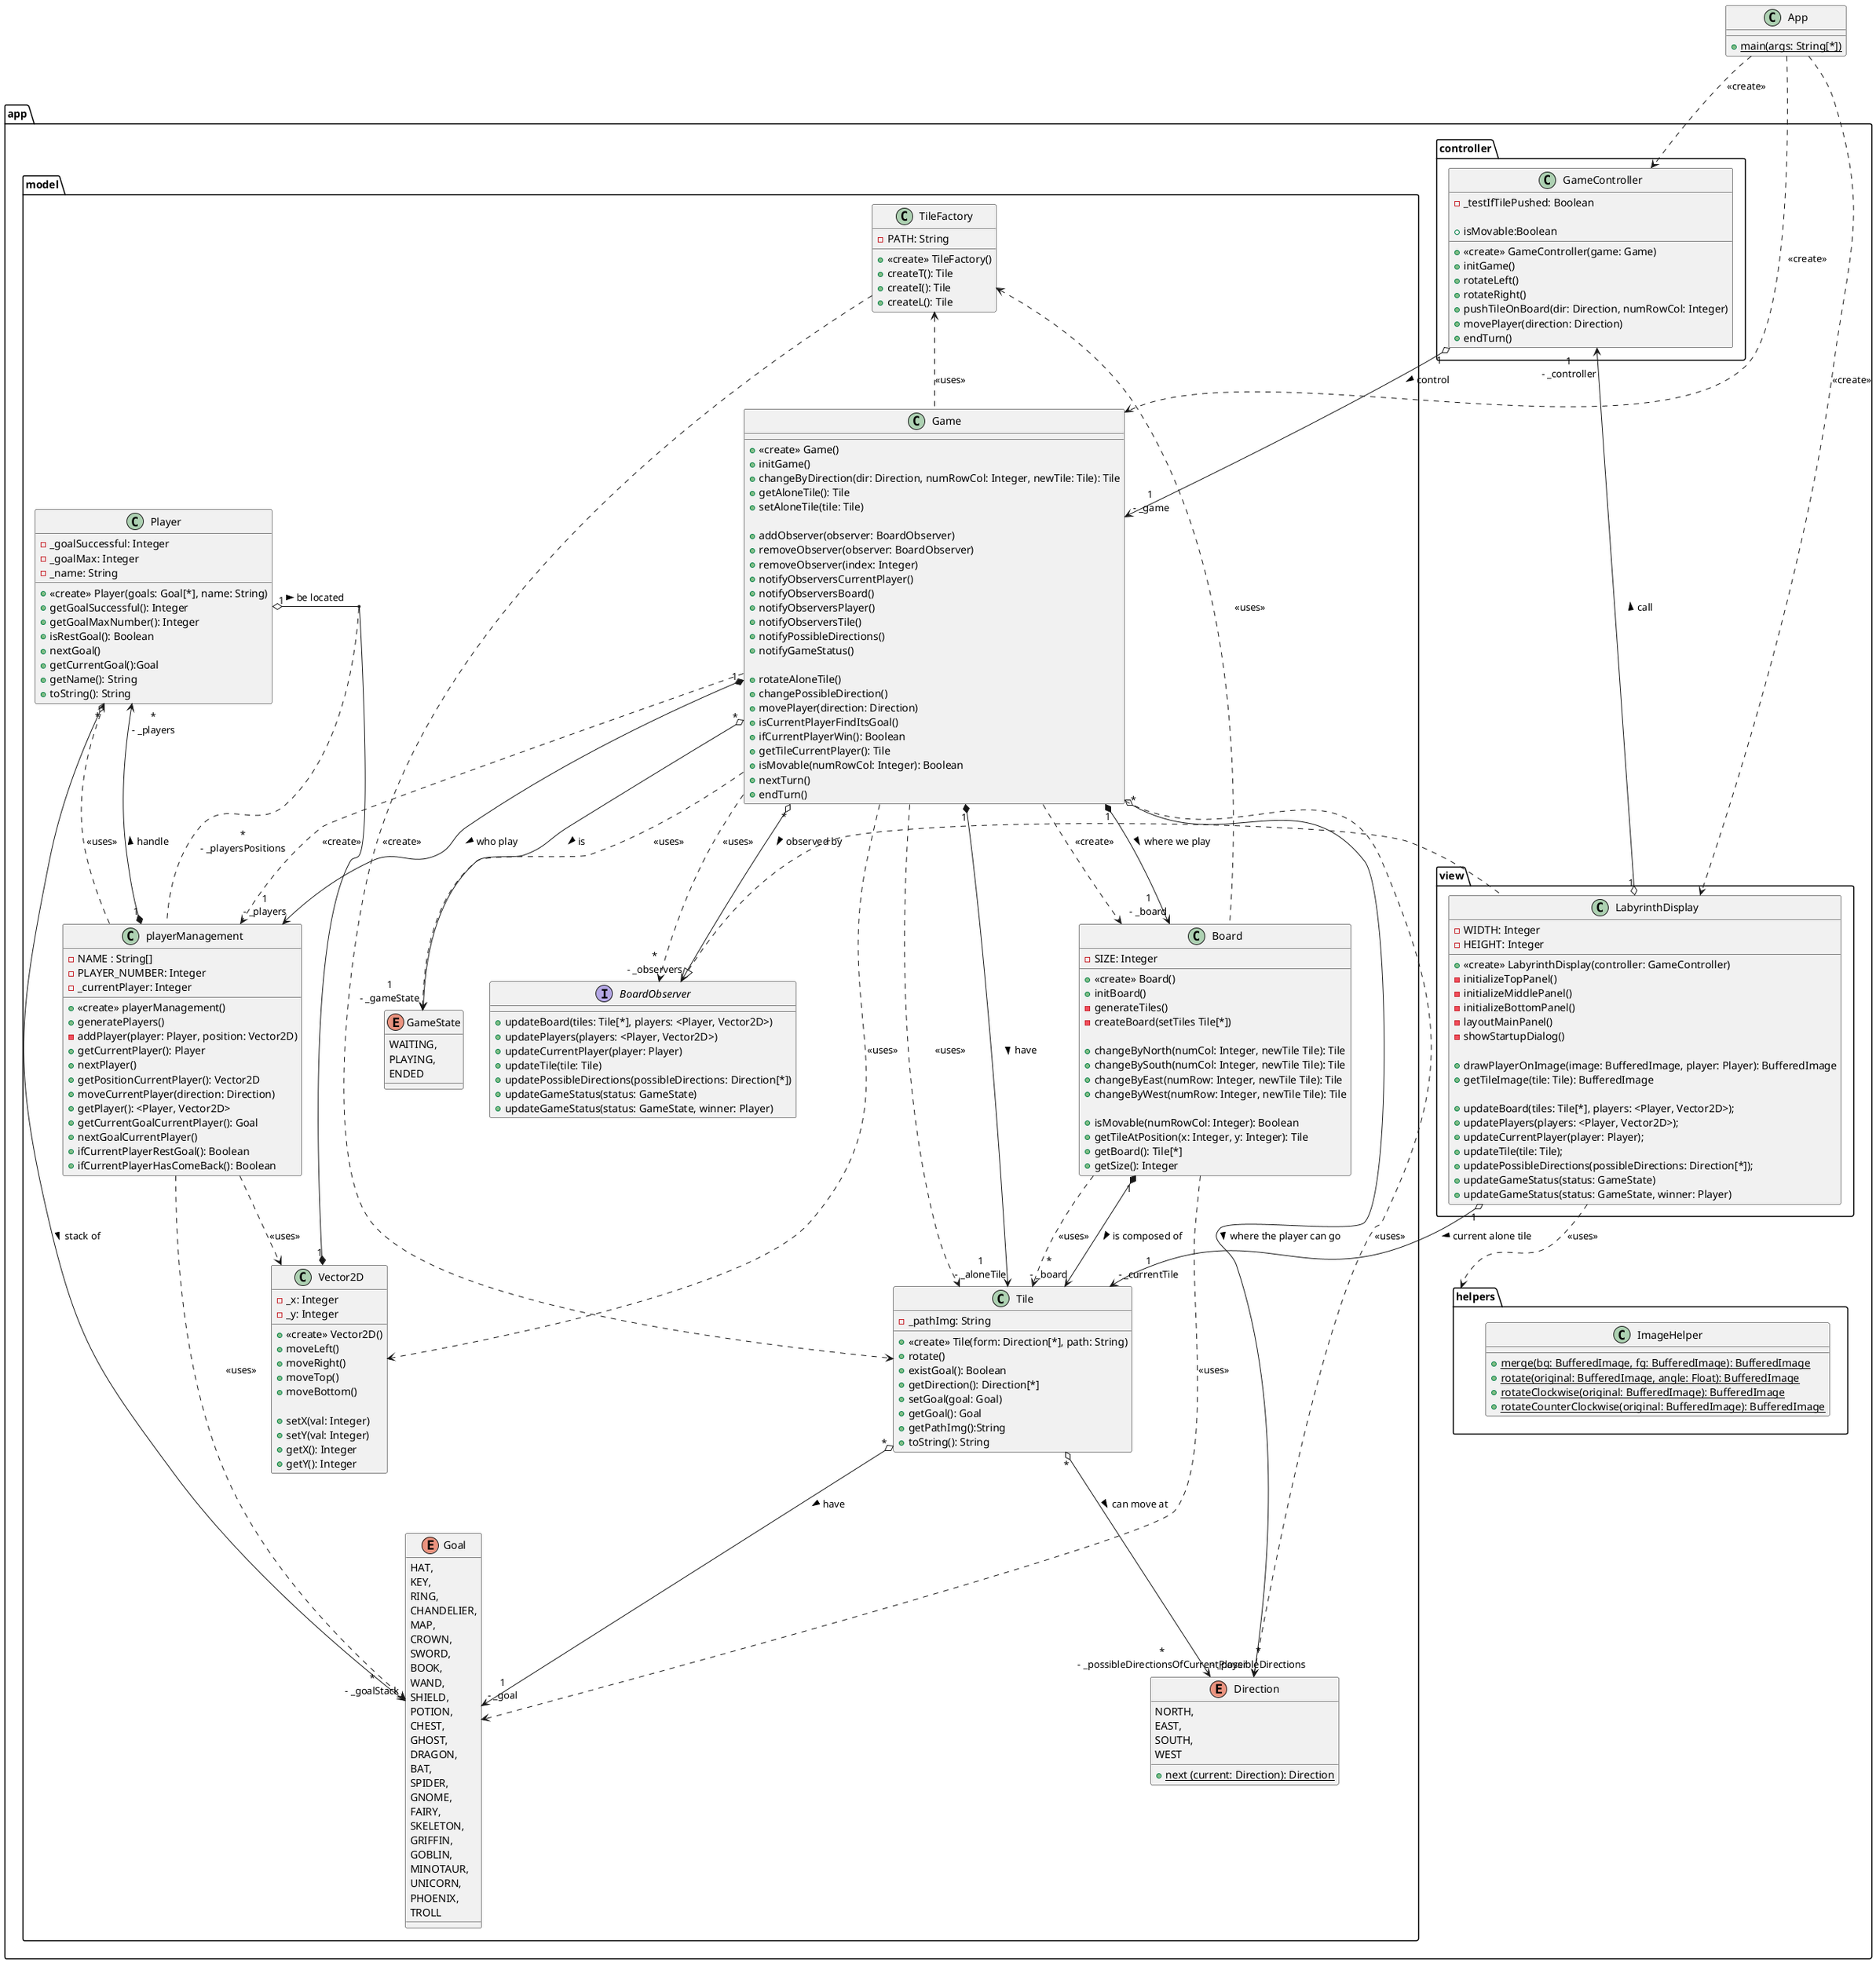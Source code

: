 @startuml

package app {
    package model {
        interface BoardObserver {
            + updateBoard(tiles: Tile[*], players: <Player, Vector2D>)
            + updatePlayers(players: <Player, Vector2D>)
            + updateCurrentPlayer(player: Player)
            + updateTile(tile: Tile)
            + updatePossibleDirections(possibleDirections: Direction[*])
            + updateGameStatus(status: GameState)
            + updateGameStatus(status: GameState, winner: Player)
        }

        class Game
        {
            + <<create>> Game()
            + initGame()
            + changeByDirection(dir: Direction, numRowCol: Integer, newTile: Tile): Tile
            + getAloneTile(): Tile
            + setAloneTile(tile: Tile)

            + addObserver(observer: BoardObserver)
            + removeObserver(observer: BoardObserver)
            + removeObserver(index: Integer)
            + notifyObserversCurrentPlayer()
            + notifyObserversBoard()
            + notifyObserversPlayer()
            + notifyObserversTile()
            + notifyPossibleDirections()
            + notifyGameStatus()

            + rotateAloneTile()
            + changePossibleDirection()
            + movePlayer(direction: Direction)
            + isCurrentPlayerFindItsGoal()
            + ifCurrentPlayerWin(): Boolean
            + getTileCurrentPlayer(): Tile
            + isMovable(numRowCol: Integer): Boolean
            + nextTurn()
            + endTurn()
        }
        Game"*" o--> "*\n- _observers" BoardObserver: > observed by
        Game"1" *--> "1\n- _players" playerManagement: > who play
        Game"1" *--> "1\n- _aloneTile" Tile: > have
        Game"1" *--> "1\n- _board" Board: > where we play
        Game"*" o--> "*\n- _possibleDirectionsOfCurrentPlayer" Direction: > where the player can go
        Game"*" o--> "1\n- _gameState" GameState: > is

        class playerManagement
        {
            - NAME : String[]
            - PLAYER_NUMBER: Integer
            - _currentPlayer: Integer
            + <<create>> playerManagement()
            + generatePlayers()
            - addPlayer(player: Player, position: Vector2D)
            + getCurrentPlayer(): Player
            + nextPlayer()
            + getPositionCurrentPlayer(): Vector2D
            + moveCurrentPlayer(direction: Direction)
            + getPlayer(): <Player, Vector2D>
            + getCurrentGoalCurrentPlayer(): Goal
            + nextGoalCurrentPlayer()
            + ifCurrentPlayerRestGoal(): Boolean
            + ifCurrentPlayerHasComeBack(): Boolean
        }
        Player "1" o-* "1" Vector2D: > be located
        (Player, Vector2D) .. playerManagement: *\n- _playersPositions

        playerManagement"1" *--> "*\n- _players"Player: > handle


        class Board{
            - SIZE: Integer
            + <<create>> Board()
            + initBoard()
            - generateTiles()
            - createBoard(setTiles Tile[*])

            + changeByNorth(numCol: Integer, newTile Tile): Tile
            + changeBySouth(numCol: Integer, newTile Tile): Tile
            + changeByEast(numRow: Integer, newTile Tile): Tile
            + changeByWest(numRow: Integer, newTile Tile): Tile

            + isMovable(numRowCol: Integer): Boolean
            + getTileAtPosition(x: Integer, y: Integer): Tile
            + getBoard(): Tile[*]
            + getSize(): Integer
        }
        Board "1" *--> "*\n- _board" Tile: > is composed of

        class Player{
            - _goalSuccessful: Integer
            - _goalMax: Integer
            - _name: String
            + <<create>> Player(goals: Goal[*], name: String)
            + getGoalSuccessful(): Integer
            + getGoalMaxNumber(): Integer
            + isRestGoal(): Boolean
            + nextGoal()
            + getCurrentGoal():Goal
            + getName(): String
            + toString(): String
        }
        Player"*" o-->"*\n- _goalStack" Goal: > stack of

        class Tile{
            - _pathImg: String
            + <<create>> Tile(form: Direction[*], path: String)
            + rotate()
            + existGoal(): Boolean
            + getDirection(): Direction[*]
            + setGoal(goal: Goal)
            + getGoal(): Goal
            + getPathImg():String
            + toString(): String
        }
        Tile"*" o-->"1\n- _goal" Goal: > have
        Tile"*" o-->"*\n- _possibleDirections" Direction: > can move at

        class Vector2D
        {
            - _x: Integer
            - _y: Integer
            + <<create>> Vector2D()
            + moveLeft()
            + moveRight()
            + moveTop()
            + moveBottom()

            + setX(val: Integer)
            + setY(val: Integer)
            + getX(): Integer
            + getY(): Integer
        }

        class TileFactory{
            - PATH: String
            + <<create>> TileFactory()
            + createT(): Tile
            + createI(): Tile
            + createL(): Tile
        }

        enum GameState {
            WAITING,
            PLAYING,
            ENDED
        }

        enum Goal{
            HAT,
            KEY,
            RING,
            CHANDELIER,
            MAP,
            CROWN,
            SWORD,
            BOOK,
            WAND,
            SHIELD,
            POTION,
            CHEST,
            GHOST,
            DRAGON,
            BAT,
            SPIDER,
            GNOME,
            FAIRY,
            SKELETON,
            GRIFFIN,
            GOBLIN,
            MINOTAUR,
            UNICORN,
            PHOENIX,
            TROLL
        }
        enum Direction{
            NORTH,
            EAST,
            SOUTH,
            WEST
            + {static} next (current: Direction): Direction
        }
    }
    package controller 
    {
        class GameController
        {
            - _testIfTilePushed: Boolean

            + <<create>> GameController(game: Game)
            + initGame()
            + rotateLeft()
            + rotateRight()
            + pushTileOnBoard(dir: Direction, numRowCol: Integer)
            + movePlayer(direction: Direction)
            + endTurn()
            + isMovable:Boolean
        }
        GameController "1" o--> "1\n - _game" Game: > control
    }

    package view 
    {
        class LabyrinthDisplay implements app.model.BoardObserver
        {
            - WIDTH: Integer
            - HEIGHT: Integer

            + <<create>> LabyrinthDisplay(controller: GameController)
            - initializeTopPanel()
            - initializeMiddlePanel()
            - initializeBottomPanel()
            - layoutMainPanel()
            - showStartupDialog()

            + drawPlayerOnImage(image: BufferedImage, player: Player): BufferedImage
            + getTileImage(tile: Tile): BufferedImage

            + updateBoard(tiles: Tile[*], players: <Player, Vector2D>);
            + updatePlayers(players: <Player, Vector2D>);
            + updateCurrentPlayer(player: Player);
            + updateTile(tile: Tile);
            + updatePossibleDirections(possibleDirections: Direction[*]);
            + updateGameStatus(status: GameState)
            + updateGameStatus(status: GameState, winner: Player)
        }
    }

    LabyrinthDisplay "1" o--> "1\n- _currentTile" Tile: > current alone tile
    LabyrinthDisplay "1" o--> "1\n- _controller" GameController: > call

    package helpers{
        class ImageHelper
        {
            + {static} merge(bg: BufferedImage, fg: BufferedImage): BufferedImage
            + {static} rotate(original: BufferedImage, angle: Float): BufferedImage
            + {static} rotateClockwise(original: BufferedImage): BufferedImage
            + {static} rotateCounterClockwise(original: BufferedImage): BufferedImage
        }
    }
}

class App {
    + {static} main(args: String[*])
}

App ..> Game: <<create>>
App ..> GameController: <<create>>
App ..> LabyrinthDisplay: <<create>>

TileFactory <.. Game: <<uses>>
TileFactory <.. Board: <<uses>>
TileFactory ..> Tile: <<create>>

Board ..> Goal: <<uses>>
Board ..> Tile: <<uses>>

playerManagement ..> Goal: <<uses>>
playerManagement ..> Player: <<uses>>
playerManagement ..> Vector2D: <<uses>>

Game ..> GameState: <<uses>>
Game ..> Board: <<create>>
Game ..> playerManagement: <<create>>
Game ..> Vector2D: <<uses>>
Game ..> BoardObserver: <<uses>>
Game ..> Direction: <<uses>>
Game ..> Tile: <<uses>>

LabyrinthDisplay ..> helpers: <<uses>>

@enduml